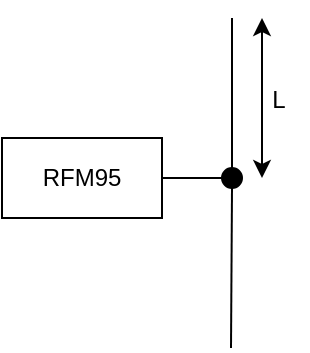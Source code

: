 <mxfile version="20.0.3" type="device"><diagram id="wv7PZHeY4noP08AZg73p" name="Page-1"><mxGraphModel dx="443" dy="393" grid="1" gridSize="10" guides="1" tooltips="1" connect="1" arrows="1" fold="1" page="1" pageScale="1" pageWidth="827" pageHeight="1169" math="0" shadow="0"><root><mxCell id="0"/><mxCell id="1" parent="0"/><mxCell id="dNN-1S08D07nO9wTDWFj-2" value="RFM95" style="rounded=0;whiteSpace=wrap;html=1;" vertex="1" parent="1"><mxGeometry x="40" y="160" width="80" height="40" as="geometry"/></mxCell><mxCell id="dNN-1S08D07nO9wTDWFj-4" value="" style="endArrow=none;html=1;rounded=0;exitX=0.5;exitY=0;exitDx=0;exitDy=0;" edge="1" parent="1" source="dNN-1S08D07nO9wTDWFj-6"><mxGeometry width="50" height="50" relative="1" as="geometry"><mxPoint x="160" y="160" as="sourcePoint"/><mxPoint x="155" y="100" as="targetPoint"/></mxGeometry></mxCell><mxCell id="dNN-1S08D07nO9wTDWFj-5" value="" style="endArrow=none;html=1;rounded=0;exitX=1;exitY=0.5;exitDx=0;exitDy=0;entryX=0;entryY=0.5;entryDx=0;entryDy=0;" edge="1" parent="1" source="dNN-1S08D07nO9wTDWFj-2" target="dNN-1S08D07nO9wTDWFj-6"><mxGeometry width="50" height="50" relative="1" as="geometry"><mxPoint x="160" y="240" as="sourcePoint"/><mxPoint x="160" y="180" as="targetPoint"/></mxGeometry></mxCell><mxCell id="dNN-1S08D07nO9wTDWFj-6" value="" style="ellipse;whiteSpace=wrap;html=1;fillColor=#000000;" vertex="1" parent="1"><mxGeometry x="150" y="175" width="10" height="10" as="geometry"/></mxCell><mxCell id="dNN-1S08D07nO9wTDWFj-8" value="" style="endArrow=none;html=1;rounded=0;exitX=0.5;exitY=0;exitDx=0;exitDy=0;entryX=0.5;entryY=1;entryDx=0;entryDy=0;" edge="1" parent="1" target="dNN-1S08D07nO9wTDWFj-6"><mxGeometry width="50" height="50" relative="1" as="geometry"><mxPoint x="154.5" y="265" as="sourcePoint"/><mxPoint x="154.5" y="190" as="targetPoint"/></mxGeometry></mxCell><mxCell id="dNN-1S08D07nO9wTDWFj-9" value="" style="endArrow=classic;startArrow=classic;html=1;rounded=0;" edge="1" parent="1"><mxGeometry width="50" height="50" relative="1" as="geometry"><mxPoint x="170" y="180" as="sourcePoint"/><mxPoint x="170" y="100" as="targetPoint"/></mxGeometry></mxCell><mxCell id="dNN-1S08D07nO9wTDWFj-10" value="L&lt;span style=&quot;text-align: start; font-size: 11pt; line-height: 19.067px; font-family: Arial, sans-serif;&quot;&gt;&lt;/span&gt;&lt;span style=&quot;font-family: -webkit-standard; font-size: medium; text-align: start;&quot;&gt;&lt;/span&gt;&lt;span style=&quot;text-align: start; font-size: 11pt; line-height: 19.067px; font-family: Arial, sans-serif;&quot;&gt;&lt;/span&gt;&lt;span style=&quot;font-family: -webkit-standard; font-size: medium; text-align: start;&quot;&gt;&lt;/span&gt;&lt;span style=&quot;caret-color: rgb(0, 0, 0); color: rgb(0, 0, 0); font-style: normal; font-variant-caps: normal; font-weight: normal; letter-spacing: normal; text-align: start; text-indent: 0px; text-transform: none; word-spacing: 0px; -webkit-text-stroke-width: 0px; text-decoration: none; font-size: 11pt; line-height: 19.067px; font-family: Arial, sans-serif;&quot;&gt;&lt;/span&gt;&lt;span style=&quot;caret-color: rgb(0, 0, 0); color: rgb(0, 0, 0); font-family: -webkit-standard; font-size: medium; font-style: normal; font-variant-caps: normal; font-weight: normal; letter-spacing: normal; text-align: start; text-indent: 0px; text-transform: none; word-spacing: 0px; -webkit-text-stroke-width: 0px; text-decoration: none; float: none; display: inline !important;&quot;&gt;&lt;/span&gt;" style="text;html=1;align=center;verticalAlign=middle;resizable=0;points=[];autosize=1;strokeColor=none;fillColor=none;" vertex="1" parent="1"><mxGeometry x="163" y="125" width="30" height="30" as="geometry"/></mxCell></root></mxGraphModel></diagram></mxfile>